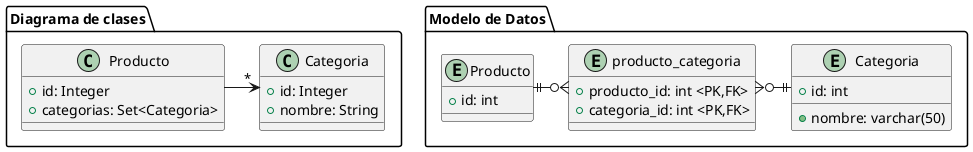 @startuml
package "Diagrama de clases" {
    class Producto {
        +id: Integer
        +categorias: Set<Categoria>
    }

    class Categoria {
        +id: Integer
        +nombre: String
    }

    Producto --right>"*" Categoria

}

package "Modelo de Datos" {
    entity "Producto" as producto {
        +id: int
    }

    entity "Categoria" as categoria {
        +id: int
        +nombre: varchar(50)
    }

    entity "producto_categoria" as producto_categoria {
        +producto_id: int <PK,FK>
        +categoria_id: int <PK,FK>
    }

    producto_categoria }o--left|| producto
    producto_categoria }o--right|| categoria


}
@enduml

